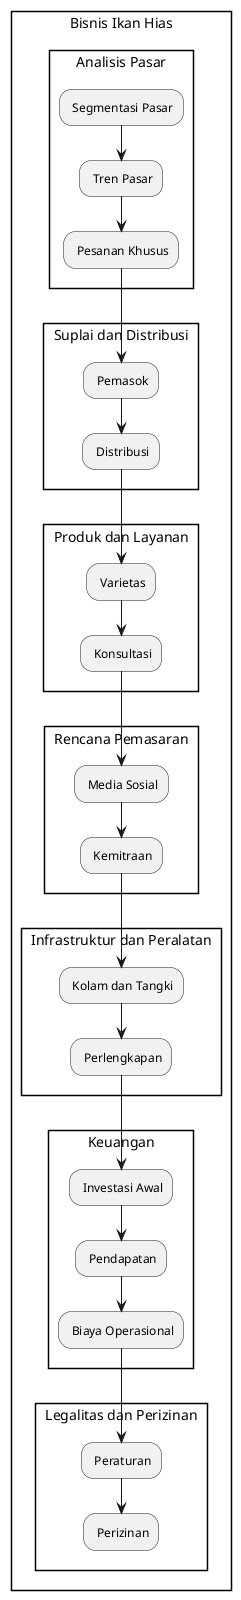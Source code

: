@startuml

rectangle "Bisnis Ikan Hias" {
    rectangle "Analisis Pasar" {
        - Segmentasi Pasar
        - Tren Pasar
        - Pesanan Khusus
    }
    rectangle "Suplai dan Distribusi" {
        - Pemasok
        - Distribusi
    }
    rectangle "Produk dan Layanan" {
        - Varietas
        - Konsultasi
    }
    rectangle "Rencana Pemasaran" {
        - Media Sosial
        - Kemitraan
    }
    rectangle "Infrastruktur dan Peralatan" {
        - Kolam dan Tangki
        - Perlengkapan
    }
    rectangle "Keuangan" {
        - Investasi Awal
        - Pendapatan
        - Biaya Operasional
    }
    rectangle "Legalitas dan Perizinan" {
        - Peraturan
        - Perizinan
    }
}

@enduml
